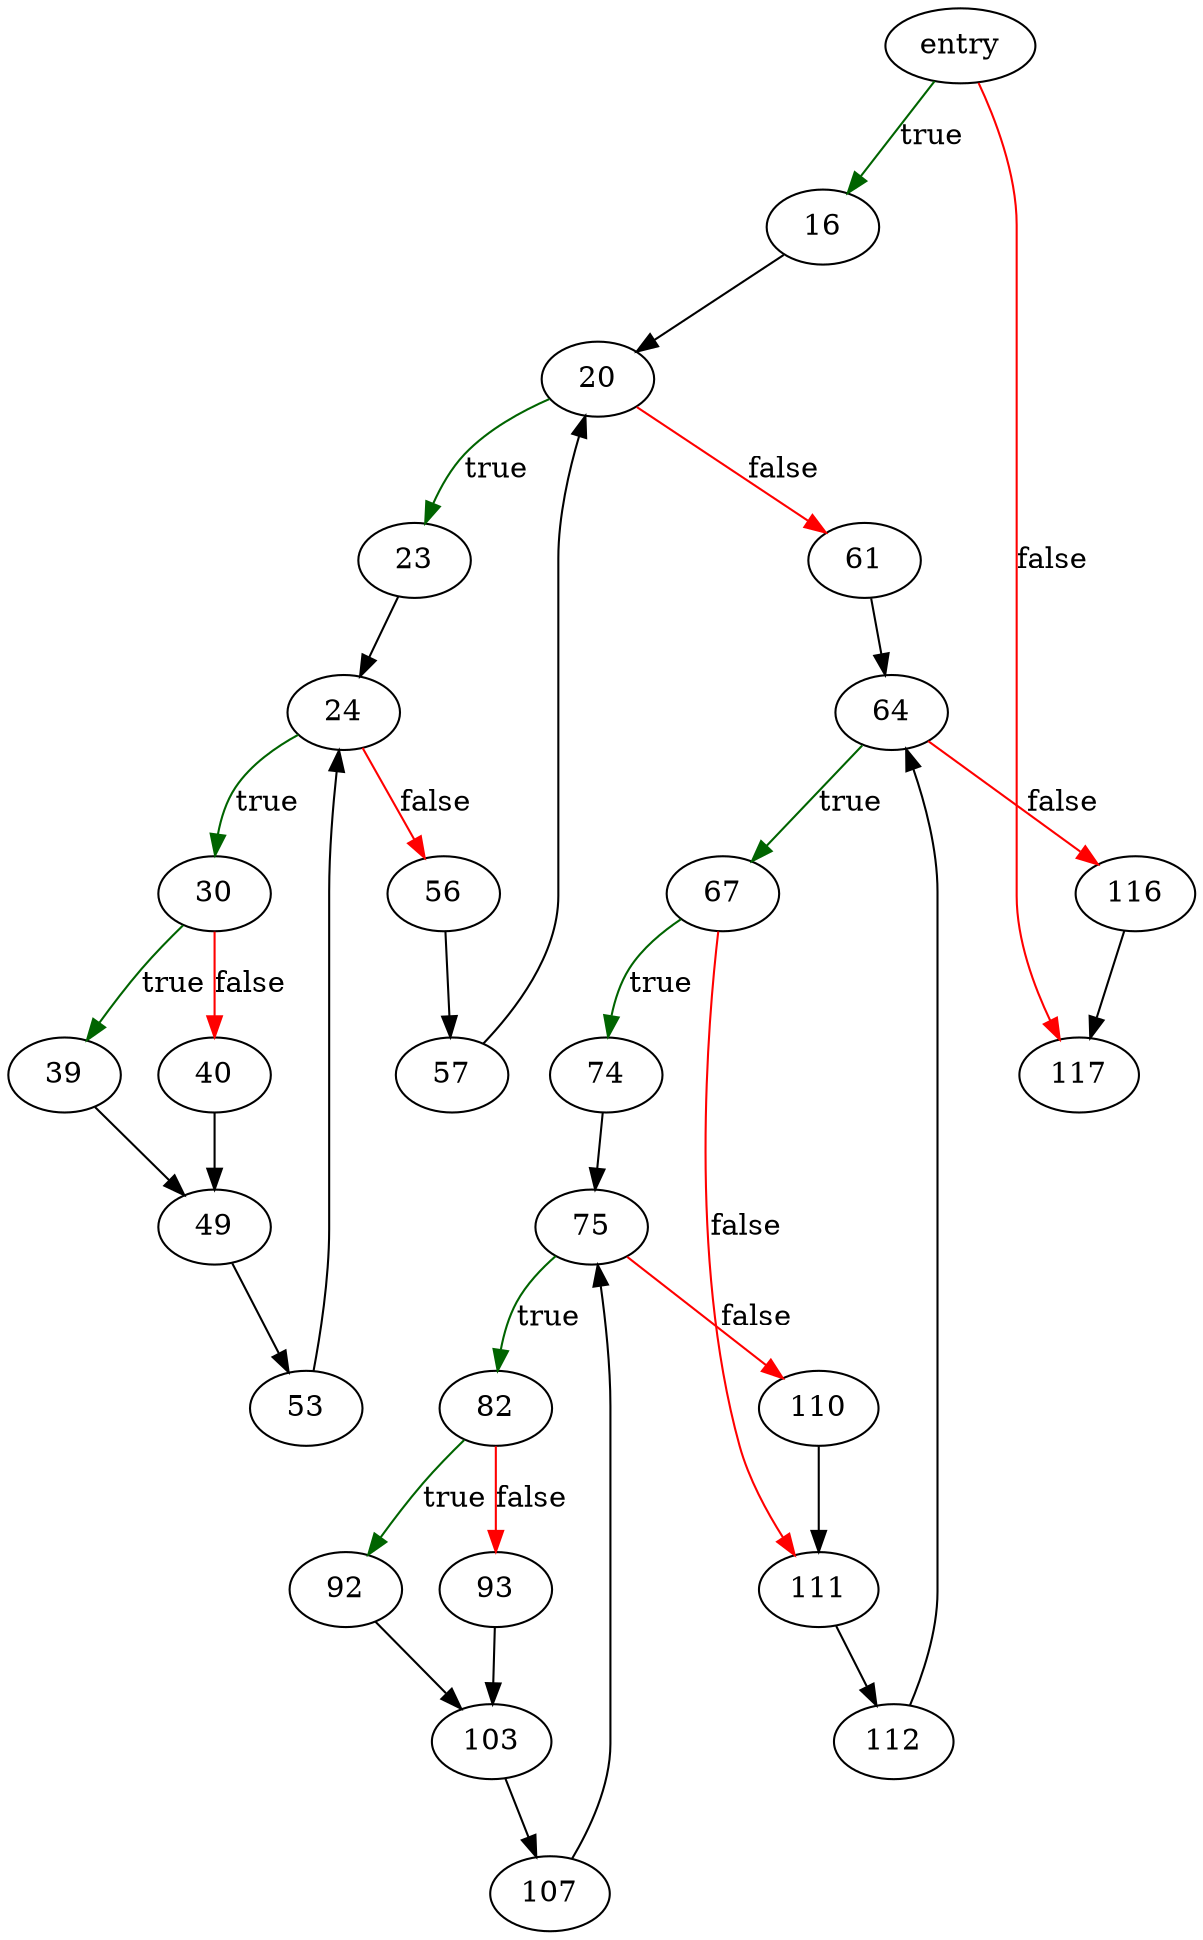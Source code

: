 digraph "sqlite3FkOldmask" {
	// Node definitions.
	2 [label=entry];
	16;
	20;
	23;
	24;
	30;
	39;
	40;
	49;
	53;
	56;
	57;
	61;
	64;
	67;
	74;
	75;
	82;
	92;
	93;
	103;
	107;
	110;
	111;
	112;
	116;
	117;

	// Edge definitions.
	2 -> 16 [
		color=darkgreen
		label=true
	];
	2 -> 117 [
		color=red
		label=false
	];
	16 -> 20;
	20 -> 23 [
		color=darkgreen
		label=true
	];
	20 -> 61 [
		color=red
		label=false
	];
	23 -> 24;
	24 -> 30 [
		color=darkgreen
		label=true
	];
	24 -> 56 [
		color=red
		label=false
	];
	30 -> 39 [
		color=darkgreen
		label=true
	];
	30 -> 40 [
		color=red
		label=false
	];
	39 -> 49;
	40 -> 49;
	49 -> 53;
	53 -> 24;
	56 -> 57;
	57 -> 20;
	61 -> 64;
	64 -> 67 [
		color=darkgreen
		label=true
	];
	64 -> 116 [
		color=red
		label=false
	];
	67 -> 74 [
		color=darkgreen
		label=true
	];
	67 -> 111 [
		color=red
		label=false
	];
	74 -> 75;
	75 -> 82 [
		color=darkgreen
		label=true
	];
	75 -> 110 [
		color=red
		label=false
	];
	82 -> 92 [
		color=darkgreen
		label=true
	];
	82 -> 93 [
		color=red
		label=false
	];
	92 -> 103;
	93 -> 103;
	103 -> 107;
	107 -> 75;
	110 -> 111;
	111 -> 112;
	112 -> 64;
	116 -> 117;
}